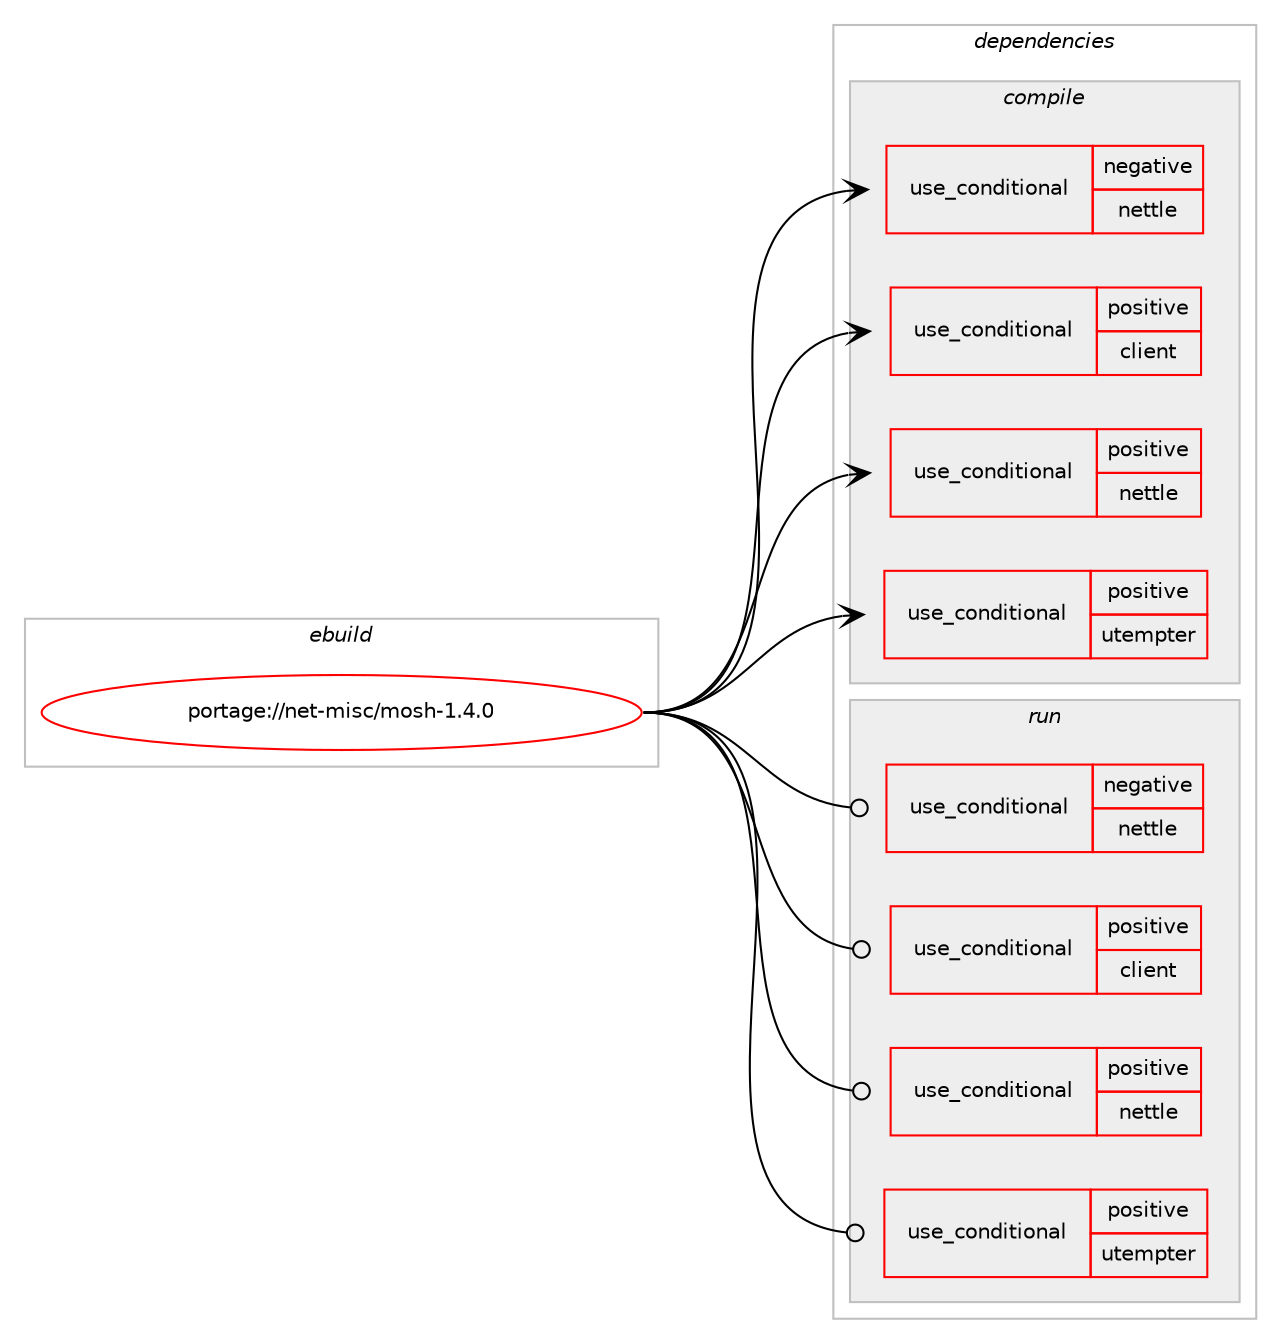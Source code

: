 digraph prolog {

# *************
# Graph options
# *************

newrank=true;
concentrate=true;
compound=true;
graph [rankdir=LR,fontname=Helvetica,fontsize=10,ranksep=1.5];#, ranksep=2.5, nodesep=0.2];
edge  [arrowhead=vee];
node  [fontname=Helvetica,fontsize=10];

# **********
# The ebuild
# **********

subgraph cluster_leftcol {
color=gray;
rank=same;
label=<<i>ebuild</i>>;
id [label="portage://net-misc/mosh-1.4.0", color=red, width=4, href="../net-misc/mosh-1.4.0.svg"];
}

# ****************
# The dependencies
# ****************

subgraph cluster_midcol {
color=gray;
label=<<i>dependencies</i>>;
subgraph cluster_compile {
fillcolor="#eeeeee";
style=filled;
label=<<i>compile</i>>;
subgraph cond95578 {
dependency189204 [label=<<TABLE BORDER="0" CELLBORDER="1" CELLSPACING="0" CELLPADDING="4"><TR><TD ROWSPAN="3" CELLPADDING="10">use_conditional</TD></TR><TR><TD>negative</TD></TR><TR><TD>nettle</TD></TR></TABLE>>, shape=none, color=red];
# *** BEGIN UNKNOWN DEPENDENCY TYPE (TODO) ***
# dependency189204 -> package_dependency(portage://net-misc/mosh-1.4.0,install,no,dev-libs,openssl,none,[,,],any_same_slot,[])
# *** END UNKNOWN DEPENDENCY TYPE (TODO) ***

}
id:e -> dependency189204:w [weight=20,style="solid",arrowhead="vee"];
subgraph cond95579 {
dependency189205 [label=<<TABLE BORDER="0" CELLBORDER="1" CELLSPACING="0" CELLPADDING="4"><TR><TD ROWSPAN="3" CELLPADDING="10">use_conditional</TD></TR><TR><TD>positive</TD></TR><TR><TD>client</TD></TR></TABLE>>, shape=none, color=red];
# *** BEGIN UNKNOWN DEPENDENCY TYPE (TODO) ***
# dependency189205 -> package_dependency(portage://net-misc/mosh-1.4.0,install,no,dev-lang,perl,none,[,,],[],[])
# *** END UNKNOWN DEPENDENCY TYPE (TODO) ***

# *** BEGIN UNKNOWN DEPENDENCY TYPE (TODO) ***
# dependency189205 -> package_dependency(portage://net-misc/mosh-1.4.0,install,no,dev-perl,IO-Tty,none,[,,],[],[])
# *** END UNKNOWN DEPENDENCY TYPE (TODO) ***

}
id:e -> dependency189205:w [weight=20,style="solid",arrowhead="vee"];
subgraph cond95580 {
dependency189206 [label=<<TABLE BORDER="0" CELLBORDER="1" CELLSPACING="0" CELLPADDING="4"><TR><TD ROWSPAN="3" CELLPADDING="10">use_conditional</TD></TR><TR><TD>positive</TD></TR><TR><TD>nettle</TD></TR></TABLE>>, shape=none, color=red];
# *** BEGIN UNKNOWN DEPENDENCY TYPE (TODO) ***
# dependency189206 -> package_dependency(portage://net-misc/mosh-1.4.0,install,no,dev-libs,nettle,none,[,,],any_same_slot,[])
# *** END UNKNOWN DEPENDENCY TYPE (TODO) ***

}
id:e -> dependency189206:w [weight=20,style="solid",arrowhead="vee"];
subgraph cond95581 {
dependency189207 [label=<<TABLE BORDER="0" CELLBORDER="1" CELLSPACING="0" CELLPADDING="4"><TR><TD ROWSPAN="3" CELLPADDING="10">use_conditional</TD></TR><TR><TD>positive</TD></TR><TR><TD>utempter</TD></TR></TABLE>>, shape=none, color=red];
# *** BEGIN UNKNOWN DEPENDENCY TYPE (TODO) ***
# dependency189207 -> package_dependency(portage://net-misc/mosh-1.4.0,install,no,sys-libs,libutempter,none,[,,],[],[])
# *** END UNKNOWN DEPENDENCY TYPE (TODO) ***

}
id:e -> dependency189207:w [weight=20,style="solid",arrowhead="vee"];
# *** BEGIN UNKNOWN DEPENDENCY TYPE (TODO) ***
# id -> package_dependency(portage://net-misc/mosh-1.4.0,install,no,dev-libs,protobuf,none,[,,],any_same_slot,[])
# *** END UNKNOWN DEPENDENCY TYPE (TODO) ***

# *** BEGIN UNKNOWN DEPENDENCY TYPE (TODO) ***
# id -> package_dependency(portage://net-misc/mosh-1.4.0,install,no,sys-libs,ncurses,none,[,,],any_same_slot,[])
# *** END UNKNOWN DEPENDENCY TYPE (TODO) ***

# *** BEGIN UNKNOWN DEPENDENCY TYPE (TODO) ***
# id -> package_dependency(portage://net-misc/mosh-1.4.0,install,no,sys-libs,zlib,none,[,,],[],[])
# *** END UNKNOWN DEPENDENCY TYPE (TODO) ***

# *** BEGIN UNKNOWN DEPENDENCY TYPE (TODO) ***
# id -> package_dependency(portage://net-misc/mosh-1.4.0,install,no,virtual,ssh,none,[,,],[],[])
# *** END UNKNOWN DEPENDENCY TYPE (TODO) ***

}
subgraph cluster_compileandrun {
fillcolor="#eeeeee";
style=filled;
label=<<i>compile and run</i>>;
}
subgraph cluster_run {
fillcolor="#eeeeee";
style=filled;
label=<<i>run</i>>;
subgraph cond95582 {
dependency189208 [label=<<TABLE BORDER="0" CELLBORDER="1" CELLSPACING="0" CELLPADDING="4"><TR><TD ROWSPAN="3" CELLPADDING="10">use_conditional</TD></TR><TR><TD>negative</TD></TR><TR><TD>nettle</TD></TR></TABLE>>, shape=none, color=red];
# *** BEGIN UNKNOWN DEPENDENCY TYPE (TODO) ***
# dependency189208 -> package_dependency(portage://net-misc/mosh-1.4.0,run,no,dev-libs,openssl,none,[,,],any_same_slot,[])
# *** END UNKNOWN DEPENDENCY TYPE (TODO) ***

}
id:e -> dependency189208:w [weight=20,style="solid",arrowhead="odot"];
subgraph cond95583 {
dependency189209 [label=<<TABLE BORDER="0" CELLBORDER="1" CELLSPACING="0" CELLPADDING="4"><TR><TD ROWSPAN="3" CELLPADDING="10">use_conditional</TD></TR><TR><TD>positive</TD></TR><TR><TD>client</TD></TR></TABLE>>, shape=none, color=red];
# *** BEGIN UNKNOWN DEPENDENCY TYPE (TODO) ***
# dependency189209 -> package_dependency(portage://net-misc/mosh-1.4.0,run,no,dev-lang,perl,none,[,,],[],[])
# *** END UNKNOWN DEPENDENCY TYPE (TODO) ***

# *** BEGIN UNKNOWN DEPENDENCY TYPE (TODO) ***
# dependency189209 -> package_dependency(portage://net-misc/mosh-1.4.0,run,no,dev-perl,IO-Tty,none,[,,],[],[])
# *** END UNKNOWN DEPENDENCY TYPE (TODO) ***

}
id:e -> dependency189209:w [weight=20,style="solid",arrowhead="odot"];
subgraph cond95584 {
dependency189210 [label=<<TABLE BORDER="0" CELLBORDER="1" CELLSPACING="0" CELLPADDING="4"><TR><TD ROWSPAN="3" CELLPADDING="10">use_conditional</TD></TR><TR><TD>positive</TD></TR><TR><TD>nettle</TD></TR></TABLE>>, shape=none, color=red];
# *** BEGIN UNKNOWN DEPENDENCY TYPE (TODO) ***
# dependency189210 -> package_dependency(portage://net-misc/mosh-1.4.0,run,no,dev-libs,nettle,none,[,,],any_same_slot,[])
# *** END UNKNOWN DEPENDENCY TYPE (TODO) ***

}
id:e -> dependency189210:w [weight=20,style="solid",arrowhead="odot"];
subgraph cond95585 {
dependency189211 [label=<<TABLE BORDER="0" CELLBORDER="1" CELLSPACING="0" CELLPADDING="4"><TR><TD ROWSPAN="3" CELLPADDING="10">use_conditional</TD></TR><TR><TD>positive</TD></TR><TR><TD>utempter</TD></TR></TABLE>>, shape=none, color=red];
# *** BEGIN UNKNOWN DEPENDENCY TYPE (TODO) ***
# dependency189211 -> package_dependency(portage://net-misc/mosh-1.4.0,run,no,sys-libs,libutempter,none,[,,],[],[])
# *** END UNKNOWN DEPENDENCY TYPE (TODO) ***

}
id:e -> dependency189211:w [weight=20,style="solid",arrowhead="odot"];
# *** BEGIN UNKNOWN DEPENDENCY TYPE (TODO) ***
# id -> package_dependency(portage://net-misc/mosh-1.4.0,run,no,dev-libs,protobuf,none,[,,],any_same_slot,[])
# *** END UNKNOWN DEPENDENCY TYPE (TODO) ***

# *** BEGIN UNKNOWN DEPENDENCY TYPE (TODO) ***
# id -> package_dependency(portage://net-misc/mosh-1.4.0,run,no,sys-libs,ncurses,none,[,,],any_same_slot,[])
# *** END UNKNOWN DEPENDENCY TYPE (TODO) ***

# *** BEGIN UNKNOWN DEPENDENCY TYPE (TODO) ***
# id -> package_dependency(portage://net-misc/mosh-1.4.0,run,no,sys-libs,zlib,none,[,,],[],[])
# *** END UNKNOWN DEPENDENCY TYPE (TODO) ***

# *** BEGIN UNKNOWN DEPENDENCY TYPE (TODO) ***
# id -> package_dependency(portage://net-misc/mosh-1.4.0,run,no,virtual,ssh,none,[,,],[],[])
# *** END UNKNOWN DEPENDENCY TYPE (TODO) ***

}
}

# **************
# The candidates
# **************

subgraph cluster_choices {
rank=same;
color=gray;
label=<<i>candidates</i>>;

}

}
